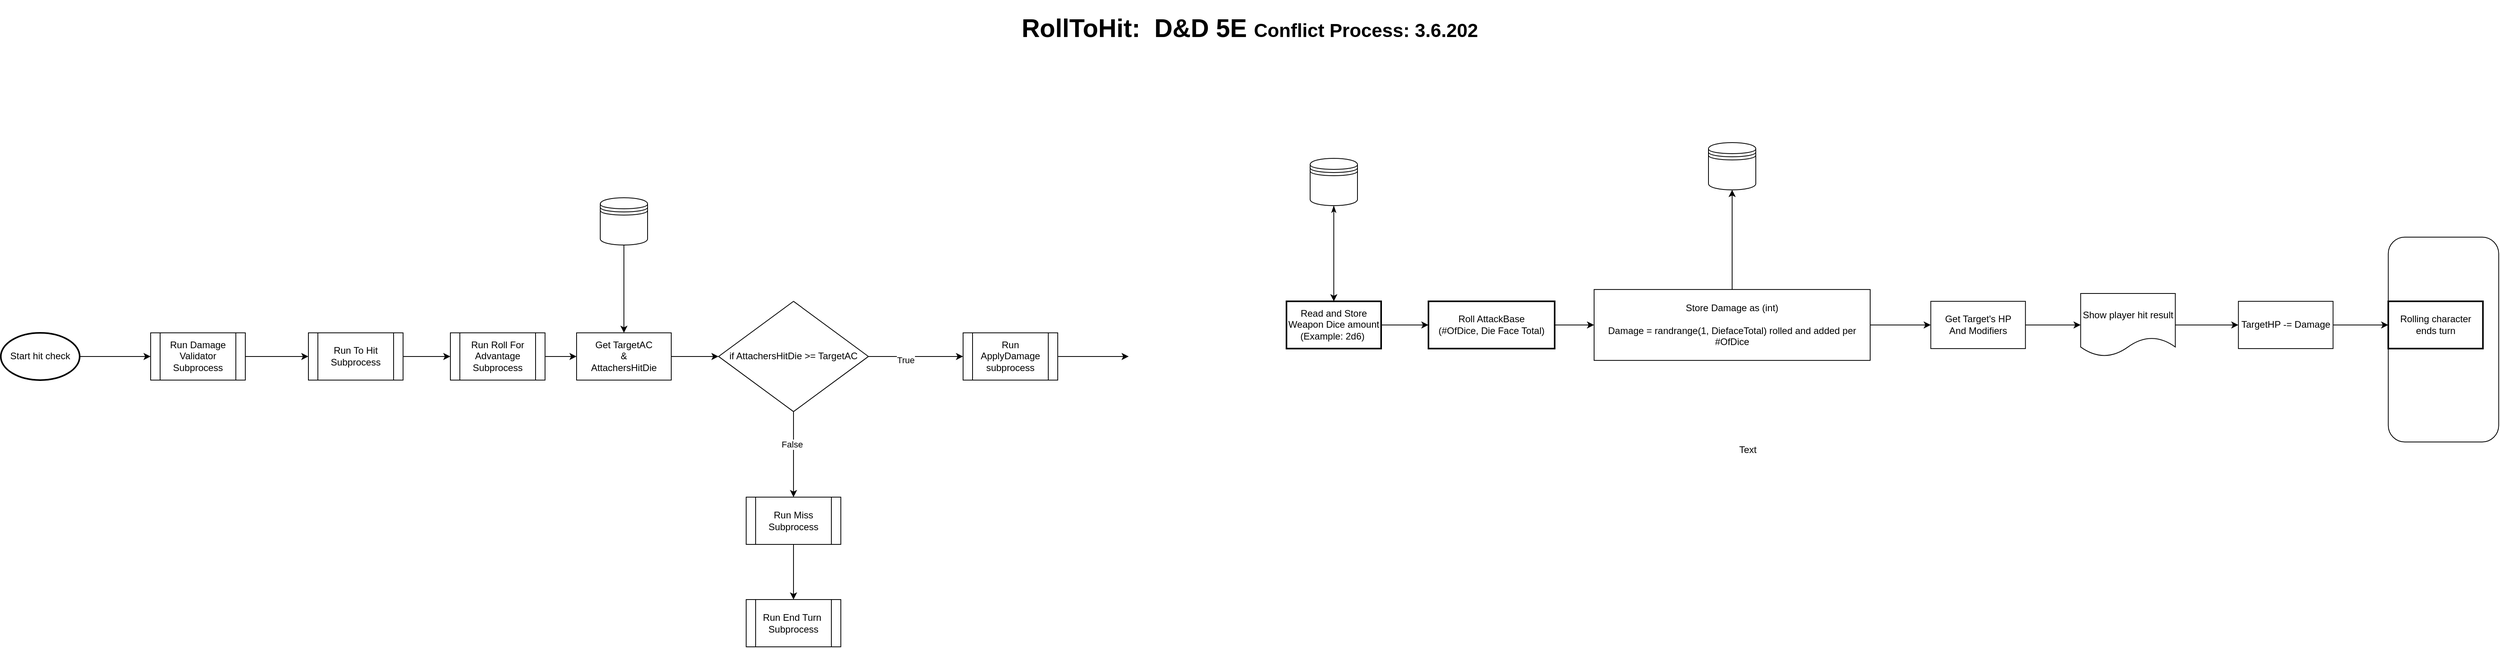 <mxfile version="13.7.9" type="device"><diagram id="C5RBs43oDa-KdzZeNtuy" name="Page-1"><mxGraphModel dx="1142" dy="792" grid="1" gridSize="10" guides="1" tooltips="1" connect="1" arrows="1" fold="1" page="1" pageScale="1" pageWidth="827" pageHeight="1169" math="0" shadow="0"><root><mxCell id="WIyWlLk6GJQsqaUBKTNV-0"/><mxCell id="WIyWlLk6GJQsqaUBKTNV-1" parent="WIyWlLk6GJQsqaUBKTNV-0"/><mxCell id="70CJ_nio9ieRRkrv_OP--55" value="" style="rounded=1;whiteSpace=wrap;html=1;" parent="WIyWlLk6GJQsqaUBKTNV-1" vertex="1"><mxGeometry x="3236.85" y="340" width="140" height="260" as="geometry"/></mxCell><mxCell id="70CJ_nio9ieRRkrv_OP--36" style="edgeStyle=orthogonalEdgeStyle;rounded=0;orthogonalLoop=1;jettySize=auto;html=1;startArrow=none;startFill=0;" parent="WIyWlLk6GJQsqaUBKTNV-1" source="OTQ6EE3-0IszWhRWS9H0-2" target="67hs59_B_HvObFcTCWHY-0" edge="1"><mxGeometry relative="1" as="geometry"><mxPoint x="250" y="491.45" as="targetPoint"/></mxGeometry></mxCell><mxCell id="OTQ6EE3-0IszWhRWS9H0-2" value="Start hit check" style="strokeWidth=2;html=1;shape=mxgraph.flowchart.start_1;whiteSpace=wrap;" parent="WIyWlLk6GJQsqaUBKTNV-1" vertex="1"><mxGeometry x="210" y="461.45" width="100" height="60" as="geometry"/></mxCell><mxCell id="OTQ6EE3-0IszWhRWS9H0-24" value="Read and Store Weapon Dice amount (Example: 2d6)&amp;nbsp;" style="whiteSpace=wrap;html=1;rounded=0;strokeWidth=2;arcSize=50;" parent="WIyWlLk6GJQsqaUBKTNV-1" vertex="1"><mxGeometry x="1840" y="421.45" width="120" height="60" as="geometry"/></mxCell><mxCell id="OTQ6EE3-0IszWhRWS9H0-25" value="" style="endArrow=classic;html=1;exitX=1;exitY=0.5;exitDx=0;exitDy=0;entryX=0;entryY=0.5;entryDx=0;entryDy=0;" parent="WIyWlLk6GJQsqaUBKTNV-1" source="OTQ6EE3-0IszWhRWS9H0-24" target="j9Iu_KpT_k5BWIH1gxe7-4" edge="1"><mxGeometry width="50" height="50" relative="1" as="geometry"><mxPoint x="2010" y="460" as="sourcePoint"/><mxPoint x="2070" y="460" as="targetPoint"/></mxGeometry></mxCell><mxCell id="j9Iu_KpT_k5BWIH1gxe7-10" style="edgeStyle=orthogonalEdgeStyle;rounded=0;orthogonalLoop=1;jettySize=auto;html=1;entryX=0;entryY=0.5;entryDx=0;entryDy=0;" parent="WIyWlLk6GJQsqaUBKTNV-1" source="j9Iu_KpT_k5BWIH1gxe7-4" target="j9Iu_KpT_k5BWIH1gxe7-11" edge="1"><mxGeometry relative="1" as="geometry"><mxPoint x="2564" y="130" as="targetPoint"/></mxGeometry></mxCell><mxCell id="j9Iu_KpT_k5BWIH1gxe7-4" value="Roll AttackBase&lt;br&gt;(#OfDice, Die Face Total)" style="whiteSpace=wrap;html=1;rounded=0;strokeWidth=2;arcSize=50;" parent="WIyWlLk6GJQsqaUBKTNV-1" vertex="1"><mxGeometry x="2020" y="421.45" width="160" height="60" as="geometry"/></mxCell><mxCell id="j9Iu_KpT_k5BWIH1gxe7-19" style="edgeStyle=orthogonalEdgeStyle;rounded=0;orthogonalLoop=1;jettySize=auto;html=1;" parent="WIyWlLk6GJQsqaUBKTNV-1" source="j9Iu_KpT_k5BWIH1gxe7-11" target="j9Iu_KpT_k5BWIH1gxe7-20" edge="1"><mxGeometry relative="1" as="geometry"><mxPoint x="3050" y="130" as="targetPoint"/></mxGeometry></mxCell><mxCell id="70CJ_nio9ieRRkrv_OP--28" style="edgeStyle=orthogonalEdgeStyle;rounded=0;orthogonalLoop=1;jettySize=auto;html=1;exitX=0.5;exitY=0;exitDx=0;exitDy=0;entryX=0.5;entryY=1;entryDx=0;entryDy=0;startArrow=none;startFill=0;" parent="WIyWlLk6GJQsqaUBKTNV-1" source="j9Iu_KpT_k5BWIH1gxe7-11" target="70CJ_nio9ieRRkrv_OP--27" edge="1"><mxGeometry relative="1" as="geometry"/></mxCell><mxCell id="j9Iu_KpT_k5BWIH1gxe7-11" value="Store Damage as (int)&lt;br&gt;&lt;br&gt;Damage = randrange(1, DiefaceTotal) rolled and added per #OfDice" style="whiteSpace=wrap;html=1;rounded=0;" parent="WIyWlLk6GJQsqaUBKTNV-1" vertex="1"><mxGeometry x="2230" y="406.45" width="350" height="90" as="geometry"/></mxCell><mxCell id="70CJ_nio9ieRRkrv_OP--32" style="edgeStyle=orthogonalEdgeStyle;rounded=0;orthogonalLoop=1;jettySize=auto;html=1;exitX=1;exitY=0.5;exitDx=0;exitDy=0;startArrow=none;startFill=0;" parent="WIyWlLk6GJQsqaUBKTNV-1" source="j9Iu_KpT_k5BWIH1gxe7-20" target="70CJ_nio9ieRRkrv_OP--31" edge="1"><mxGeometry relative="1" as="geometry"/></mxCell><mxCell id="j9Iu_KpT_k5BWIH1gxe7-20" value="Get Target's HP&lt;br&gt;And Modifiers" style="whiteSpace=wrap;html=1;rounded=0;" parent="WIyWlLk6GJQsqaUBKTNV-1" vertex="1"><mxGeometry x="2656.85" y="421.45" width="120" height="60" as="geometry"/></mxCell><mxCell id="70CJ_nio9ieRRkrv_OP--1" style="edgeStyle=orthogonalEdgeStyle;rounded=0;orthogonalLoop=1;jettySize=auto;html=1;exitX=1;exitY=0.5;exitDx=0;exitDy=0;entryX=0;entryY=0.5;entryDx=0;entryDy=0;" parent="WIyWlLk6GJQsqaUBKTNV-1" source="j9Iu_KpT_k5BWIH1gxe7-23" target="70CJ_nio9ieRRkrv_OP--0" edge="1"><mxGeometry relative="1" as="geometry"/></mxCell><mxCell id="j9Iu_KpT_k5BWIH1gxe7-23" value="TargetHP -= Damage" style="whiteSpace=wrap;html=1;rounded=0;" parent="WIyWlLk6GJQsqaUBKTNV-1" vertex="1"><mxGeometry x="3046.85" y="421.45" width="120" height="60" as="geometry"/></mxCell><mxCell id="j9Iu_KpT_k5BWIH1gxe7-25" value="&lt;h1&gt;&lt;span style=&quot;font-size: 32px&quot;&gt;RollToHit:&amp;nbsp; D&amp;amp;D 5E&amp;nbsp;&lt;/span&gt;Conflict Process: 3.6.202&lt;/h1&gt;" style="text;html=1;align=center;verticalAlign=middle;resizable=0;points=[];autosize=1;" parent="WIyWlLk6GJQsqaUBKTNV-1" vertex="1"><mxGeometry x="1488" y="50" width="610" height="50" as="geometry"/></mxCell><mxCell id="70CJ_nio9ieRRkrv_OP--0" value="Rolling character ends turn" style="whiteSpace=wrap;html=1;rounded=0;strokeWidth=2;arcSize=50;" parent="WIyWlLk6GJQsqaUBKTNV-1" vertex="1"><mxGeometry x="3236.85" y="421.45" width="120" height="60" as="geometry"/></mxCell><mxCell id="70CJ_nio9ieRRkrv_OP--25" style="edgeStyle=orthogonalEdgeStyle;rounded=0;orthogonalLoop=1;jettySize=auto;html=1;startArrow=classicThin;startFill=1;" parent="WIyWlLk6GJQsqaUBKTNV-1" source="70CJ_nio9ieRRkrv_OP--24" target="OTQ6EE3-0IszWhRWS9H0-24" edge="1"><mxGeometry relative="1" as="geometry"/></mxCell><mxCell id="70CJ_nio9ieRRkrv_OP--24" value="" style="shape=datastore;whiteSpace=wrap;html=1;" parent="WIyWlLk6GJQsqaUBKTNV-1" vertex="1"><mxGeometry x="1870" y="240" width="60" height="60" as="geometry"/></mxCell><mxCell id="70CJ_nio9ieRRkrv_OP--27" value="" style="shape=datastore;whiteSpace=wrap;html=1;" parent="WIyWlLk6GJQsqaUBKTNV-1" vertex="1"><mxGeometry x="2375" y="220" width="60" height="60" as="geometry"/></mxCell><mxCell id="70CJ_nio9ieRRkrv_OP--33" style="edgeStyle=orthogonalEdgeStyle;rounded=0;orthogonalLoop=1;jettySize=auto;html=1;exitX=1;exitY=0.5;exitDx=0;exitDy=0;startArrow=none;startFill=0;" parent="WIyWlLk6GJQsqaUBKTNV-1" source="70CJ_nio9ieRRkrv_OP--31" target="j9Iu_KpT_k5BWIH1gxe7-23" edge="1"><mxGeometry relative="1" as="geometry"/></mxCell><mxCell id="70CJ_nio9ieRRkrv_OP--31" value="Show player hit result" style="shape=document;whiteSpace=wrap;html=1;boundedLbl=1;" parent="WIyWlLk6GJQsqaUBKTNV-1" vertex="1"><mxGeometry x="2846.85" y="411.45" width="120" height="80" as="geometry"/></mxCell><mxCell id="70CJ_nio9ieRRkrv_OP--42" style="edgeStyle=orthogonalEdgeStyle;rounded=0;orthogonalLoop=1;jettySize=auto;html=1;exitX=1;exitY=0.5;exitDx=0;exitDy=0;startArrow=none;startFill=0;" parent="WIyWlLk6GJQsqaUBKTNV-1" source="67hs59_B_HvObFcTCWHY-0" target="vY0eGo3Gy8fGWQJ7JpDY-0" edge="1"><mxGeometry relative="1" as="geometry"><mxPoint x="740" y="491.45" as="targetPoint"/><mxPoint x="530" y="491.45" as="sourcePoint"/></mxGeometry></mxCell><mxCell id="70CJ_nio9ieRRkrv_OP--53" value="Text" style="text;html=1;strokeColor=none;fillColor=none;align=center;verticalAlign=middle;whiteSpace=wrap;rounded=0;" parent="WIyWlLk6GJQsqaUBKTNV-1" vertex="1"><mxGeometry x="2404.85" y="600" width="40" height="20" as="geometry"/></mxCell><mxCell id="67hs59_B_HvObFcTCWHY-0" value="Run Damage Validator Subprocess" style="shape=process;whiteSpace=wrap;html=1;backgroundOutline=1;" parent="WIyWlLk6GJQsqaUBKTNV-1" vertex="1"><mxGeometry x="400" y="461.45" width="120" height="60" as="geometry"/></mxCell><mxCell id="BO3heswpFC29x5SEseQE-2" style="edgeStyle=orthogonalEdgeStyle;rounded=0;orthogonalLoop=1;jettySize=auto;html=1;exitX=1;exitY=0.5;exitDx=0;exitDy=0;" parent="WIyWlLk6GJQsqaUBKTNV-1" source="vY0eGo3Gy8fGWQJ7JpDY-0" target="BO3heswpFC29x5SEseQE-1" edge="1"><mxGeometry relative="1" as="geometry"/></mxCell><mxCell id="vY0eGo3Gy8fGWQJ7JpDY-0" value="Run To Hit Subprocess" style="shape=process;whiteSpace=wrap;html=1;backgroundOutline=1;" parent="WIyWlLk6GJQsqaUBKTNV-1" vertex="1"><mxGeometry x="600" y="461.45" width="120" height="60" as="geometry"/></mxCell><mxCell id="eKFisXy8HU2zAjtT8Sb_-9" style="edgeStyle=orthogonalEdgeStyle;rounded=0;orthogonalLoop=1;jettySize=auto;html=1;entryX=0;entryY=0.5;entryDx=0;entryDy=0;" edge="1" parent="WIyWlLk6GJQsqaUBKTNV-1" source="BO3heswpFC29x5SEseQE-1" target="eKFisXy8HU2zAjtT8Sb_-5"><mxGeometry relative="1" as="geometry"/></mxCell><mxCell id="BO3heswpFC29x5SEseQE-1" value="Run Roll For Advantage Subprocess" style="shape=process;whiteSpace=wrap;html=1;backgroundOutline=1;" parent="WIyWlLk6GJQsqaUBKTNV-1" vertex="1"><mxGeometry x="780" y="461.45" width="120" height="60" as="geometry"/></mxCell><mxCell id="eKFisXy8HU2zAjtT8Sb_-11" style="edgeStyle=orthogonalEdgeStyle;rounded=0;orthogonalLoop=1;jettySize=auto;html=1;exitX=1;exitY=0.5;exitDx=0;exitDy=0;" edge="1" parent="WIyWlLk6GJQsqaUBKTNV-1" source="eKFisXy8HU2zAjtT8Sb_-5" target="eKFisXy8HU2zAjtT8Sb_-10"><mxGeometry relative="1" as="geometry"/></mxCell><mxCell id="eKFisXy8HU2zAjtT8Sb_-5" value="Get TargetAC&lt;br&gt;&amp;amp;&lt;br&gt;AttachersHitDie" style="whiteSpace=wrap;html=1;" vertex="1" parent="WIyWlLk6GJQsqaUBKTNV-1"><mxGeometry x="940" y="461.45" width="120" height="60" as="geometry"/></mxCell><mxCell id="eKFisXy8HU2zAjtT8Sb_-7" style="edgeStyle=orthogonalEdgeStyle;rounded=0;orthogonalLoop=1;jettySize=auto;html=1;" edge="1" parent="WIyWlLk6GJQsqaUBKTNV-1" source="eKFisXy8HU2zAjtT8Sb_-6" target="eKFisXy8HU2zAjtT8Sb_-5"><mxGeometry relative="1" as="geometry"/></mxCell><mxCell id="eKFisXy8HU2zAjtT8Sb_-6" value="" style="shape=datastore;whiteSpace=wrap;html=1;" vertex="1" parent="WIyWlLk6GJQsqaUBKTNV-1"><mxGeometry x="970" y="290" width="60" height="60" as="geometry"/></mxCell><mxCell id="eKFisXy8HU2zAjtT8Sb_-13" style="edgeStyle=orthogonalEdgeStyle;rounded=0;orthogonalLoop=1;jettySize=auto;html=1;exitX=0.5;exitY=1;exitDx=0;exitDy=0;entryX=0.5;entryY=0;entryDx=0;entryDy=0;" edge="1" parent="WIyWlLk6GJQsqaUBKTNV-1" source="eKFisXy8HU2zAjtT8Sb_-10" target="eKFisXy8HU2zAjtT8Sb_-14"><mxGeometry relative="1" as="geometry"><mxPoint x="1215" y="660" as="targetPoint"/></mxGeometry></mxCell><mxCell id="eKFisXy8HU2zAjtT8Sb_-15" value="False" style="edgeLabel;html=1;align=center;verticalAlign=middle;resizable=0;points=[];" vertex="1" connectable="0" parent="eKFisXy8HU2zAjtT8Sb_-13"><mxGeometry x="-0.234" y="-2" relative="1" as="geometry"><mxPoint as="offset"/></mxGeometry></mxCell><mxCell id="eKFisXy8HU2zAjtT8Sb_-21" style="edgeStyle=orthogonalEdgeStyle;rounded=0;orthogonalLoop=1;jettySize=auto;html=1;exitX=1;exitY=0.5;exitDx=0;exitDy=0;entryX=0;entryY=0.5;entryDx=0;entryDy=0;" edge="1" parent="WIyWlLk6GJQsqaUBKTNV-1" source="eKFisXy8HU2zAjtT8Sb_-10" target="eKFisXy8HU2zAjtT8Sb_-20"><mxGeometry relative="1" as="geometry"/></mxCell><mxCell id="eKFisXy8HU2zAjtT8Sb_-25" value="True" style="edgeLabel;html=1;align=center;verticalAlign=middle;resizable=0;points=[];" vertex="1" connectable="0" parent="eKFisXy8HU2zAjtT8Sb_-21"><mxGeometry x="-0.217" y="-4" relative="1" as="geometry"><mxPoint as="offset"/></mxGeometry></mxCell><mxCell id="eKFisXy8HU2zAjtT8Sb_-10" value="if AttachersHitDie &amp;gt;= TargetAC" style="rhombus;whiteSpace=wrap;html=1;" vertex="1" parent="WIyWlLk6GJQsqaUBKTNV-1"><mxGeometry x="1120" y="421.45" width="190" height="140" as="geometry"/></mxCell><mxCell id="eKFisXy8HU2zAjtT8Sb_-23" style="edgeStyle=orthogonalEdgeStyle;rounded=0;orthogonalLoop=1;jettySize=auto;html=1;exitX=0.5;exitY=1;exitDx=0;exitDy=0;entryX=0.5;entryY=0;entryDx=0;entryDy=0;" edge="1" parent="WIyWlLk6GJQsqaUBKTNV-1" source="eKFisXy8HU2zAjtT8Sb_-14" target="eKFisXy8HU2zAjtT8Sb_-24"><mxGeometry relative="1" as="geometry"><mxPoint x="1215" y="790" as="targetPoint"/></mxGeometry></mxCell><mxCell id="eKFisXy8HU2zAjtT8Sb_-14" value="Run Miss Subprocess" style="shape=process;whiteSpace=wrap;html=1;backgroundOutline=1;" vertex="1" parent="WIyWlLk6GJQsqaUBKTNV-1"><mxGeometry x="1155" y="670" width="120" height="60" as="geometry"/></mxCell><mxCell id="eKFisXy8HU2zAjtT8Sb_-22" style="edgeStyle=orthogonalEdgeStyle;rounded=0;orthogonalLoop=1;jettySize=auto;html=1;" edge="1" parent="WIyWlLk6GJQsqaUBKTNV-1" source="eKFisXy8HU2zAjtT8Sb_-20"><mxGeometry relative="1" as="geometry"><mxPoint x="1640" y="491.45" as="targetPoint"/></mxGeometry></mxCell><mxCell id="eKFisXy8HU2zAjtT8Sb_-20" value="Run ApplyDamage subprocess" style="shape=process;whiteSpace=wrap;html=1;backgroundOutline=1;" vertex="1" parent="WIyWlLk6GJQsqaUBKTNV-1"><mxGeometry x="1430" y="461.45" width="120" height="60" as="geometry"/></mxCell><mxCell id="eKFisXy8HU2zAjtT8Sb_-24" value="Run End Turn&amp;nbsp;&lt;br&gt;Subprocess" style="shape=process;whiteSpace=wrap;html=1;backgroundOutline=1;" vertex="1" parent="WIyWlLk6GJQsqaUBKTNV-1"><mxGeometry x="1155" y="800" width="120" height="60" as="geometry"/></mxCell></root></mxGraphModel></diagram></mxfile>